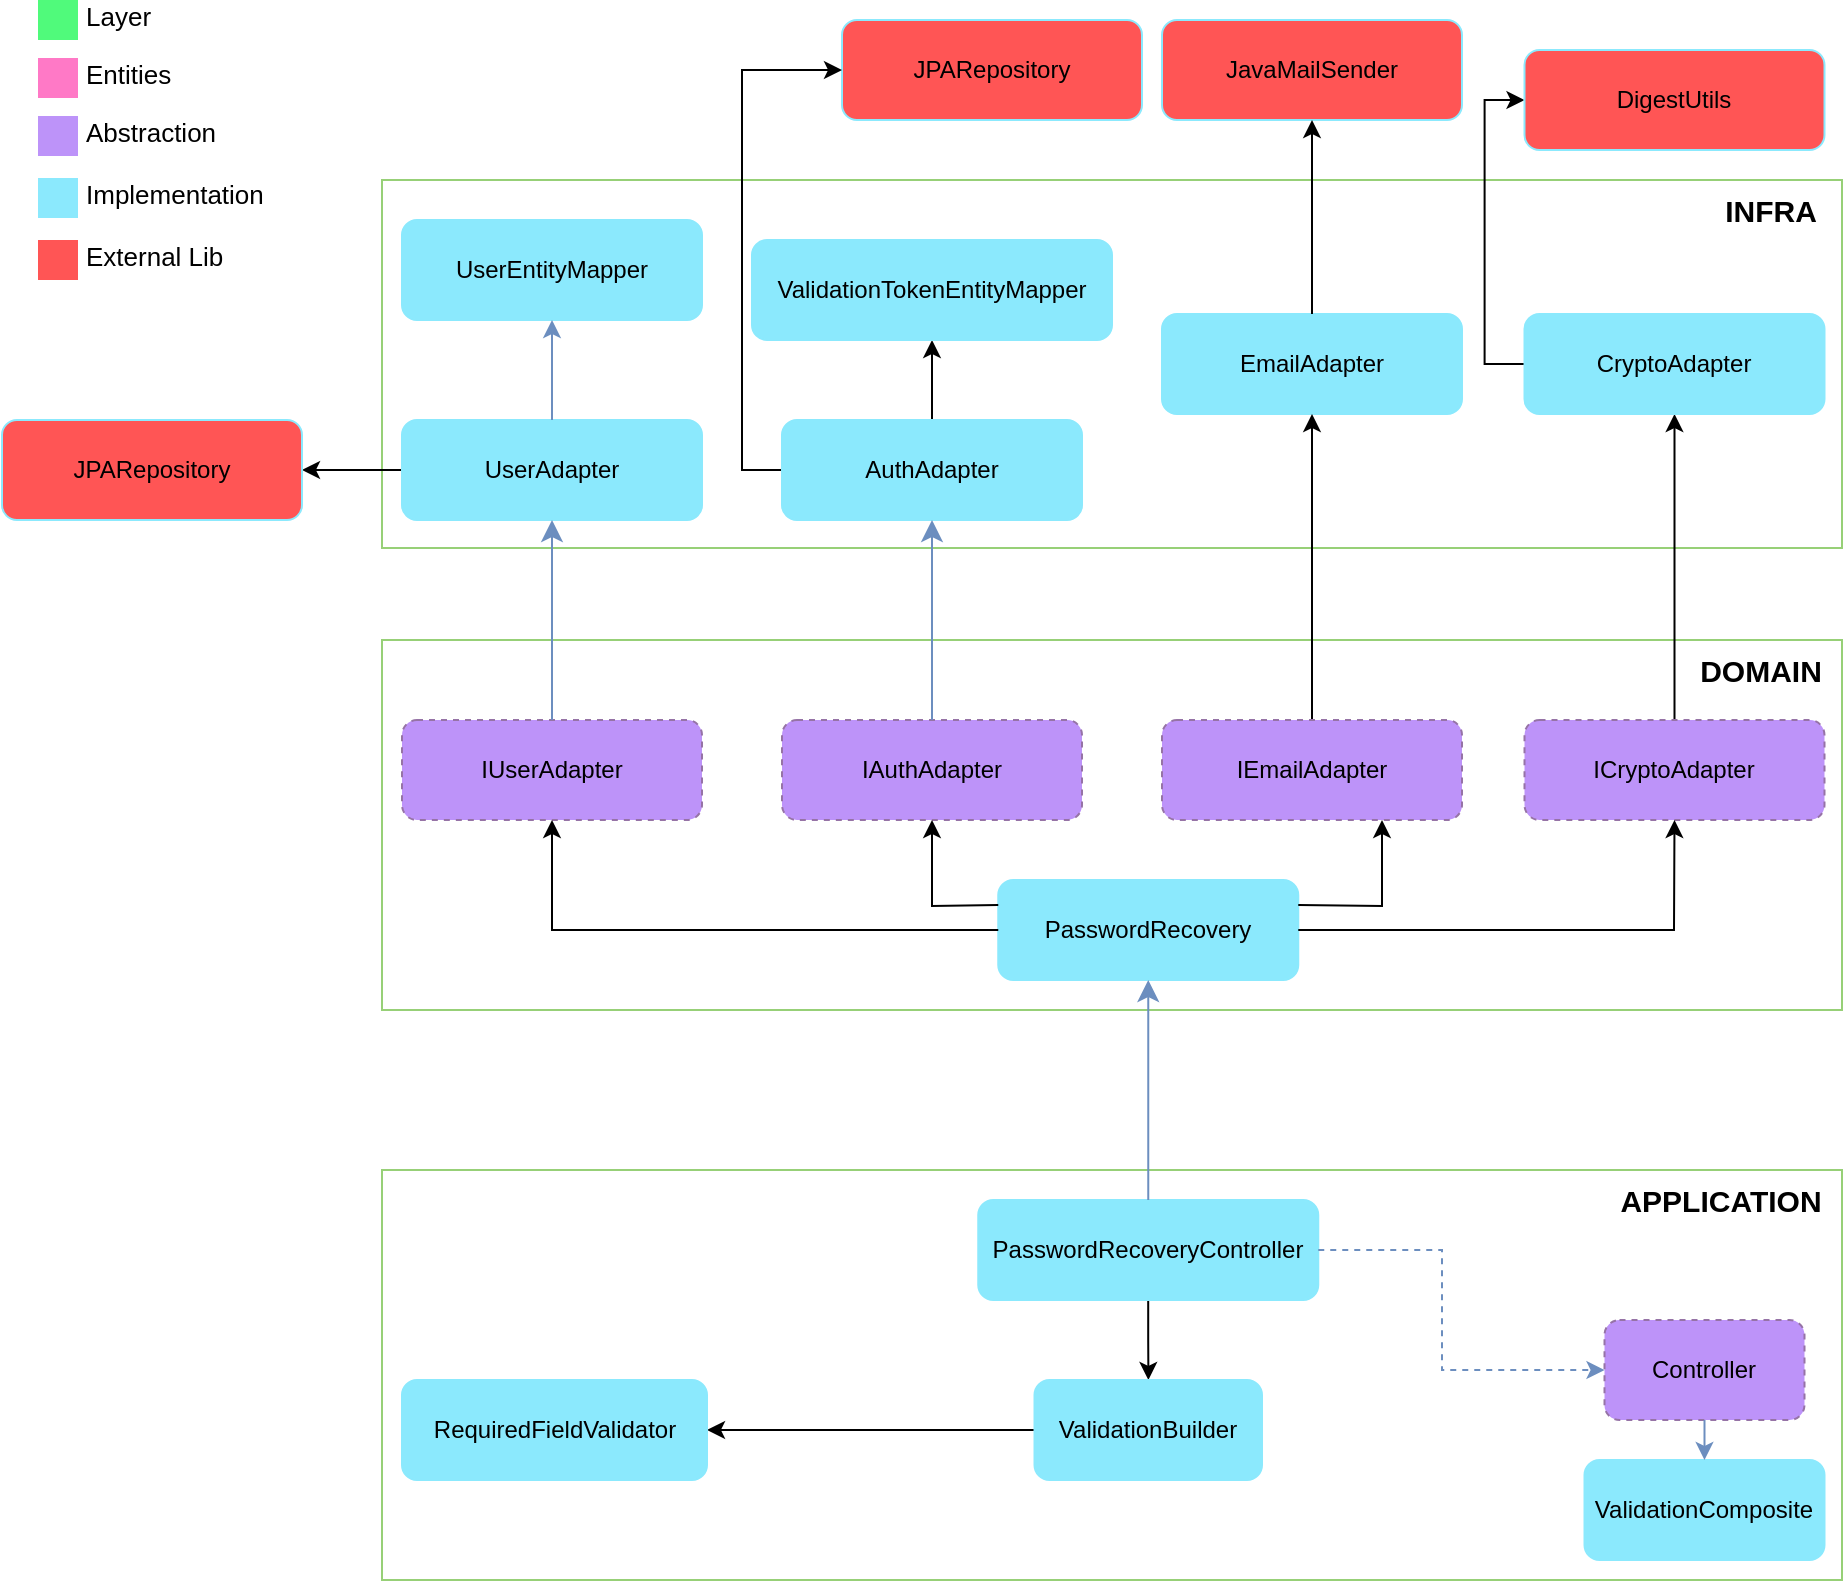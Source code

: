 <mxfile version="22.1.22" type="embed">
  <diagram id="EUNj880BrhCWBs-la3PF" name="Page-1">
    <mxGraphModel dx="1511" dy="669" grid="1" gridSize="10" guides="1" tooltips="1" connect="1" arrows="1" fold="1" page="1" pageScale="1" pageWidth="850" pageHeight="1100" math="0" shadow="0">
      <root>
        <mxCell id="0" />
        <mxCell id="1" parent="0" />
        <mxCell id="5" value="" style="rounded=0;whiteSpace=wrap;html=1;strokeColor=#97D077;fillColor=none;" parent="1" vertex="1">
          <mxGeometry x="120" y="675" width="730" height="205" as="geometry" />
        </mxCell>
        <mxCell id="8" value="Controller" style="rounded=1;whiteSpace=wrap;html=1;strokeColor=#9673a6;fillColor=#BD93F9;dashed=1;" parent="1" vertex="1">
          <mxGeometry x="731.25" y="750" width="100" height="50" as="geometry" />
        </mxCell>
        <mxCell id="9" value="ValidationComposite" style="rounded=1;whiteSpace=wrap;html=1;strokeColor=#8BE9FD;fillColor=#8BE9FD;" parent="1" vertex="1">
          <mxGeometry x="721.25" y="820" width="120" height="50" as="geometry" />
        </mxCell>
        <mxCell id="197" value="" style="edgeStyle=orthogonalEdgeStyle;rounded=0;orthogonalLoop=1;jettySize=auto;html=1;" parent="1" source="11" target="141" edge="1">
          <mxGeometry relative="1" as="geometry" />
        </mxCell>
        <mxCell id="11" value="PasswordRecoveryController" style="rounded=1;whiteSpace=wrap;html=1;strokeColor=#8BE9FD;fillColor=#8BE9FD;" parent="1" vertex="1">
          <mxGeometry x="418.13" y="690" width="170" height="50" as="geometry" />
        </mxCell>
        <mxCell id="57" value="&lt;span style=&quot;font-size: 15px;&quot;&gt;&lt;b&gt;APPLICATION&lt;br&gt;&lt;/b&gt;&lt;/span&gt;" style="text;html=1;align=center;verticalAlign=middle;resizable=0;points=[];autosize=1;strokeColor=none;fillColor=none;" parent="1" vertex="1">
          <mxGeometry x="729" y="675" width="120" height="30" as="geometry" />
        </mxCell>
        <mxCell id="58" value="" style="rounded=0;whiteSpace=wrap;html=1;strokeColor=#97D077;fillColor=none;" parent="1" vertex="1">
          <mxGeometry x="120" y="410" width="730" height="185" as="geometry" />
        </mxCell>
        <mxCell id="73" value="&lt;span style=&quot;font-size: 15px;&quot;&gt;&lt;b&gt;DOMAIN&lt;/b&gt;&lt;/span&gt;" style="text;html=1;align=center;verticalAlign=middle;resizable=0;points=[];autosize=1;strokeColor=none;fillColor=none;" parent="1" vertex="1">
          <mxGeometry x="769" y="410" width="80" height="30" as="geometry" />
        </mxCell>
        <mxCell id="81" value="PasswordRecovery" style="rounded=1;whiteSpace=wrap;html=1;strokeColor=#8BE9FD;fillColor=#8BE9FD;" parent="1" vertex="1">
          <mxGeometry x="428.13" y="530" width="150" height="50" as="geometry" />
        </mxCell>
        <mxCell id="93" value="" style="rounded=0;whiteSpace=wrap;html=1;strokeColor=none;strokeWidth=3;fillColor=#FF79C6;fontSize=13;fontColor=#F8F8F2;align=right;" parent="1" vertex="1">
          <mxGeometry x="-52" y="119" width="20" height="20" as="geometry" />
        </mxCell>
        <mxCell id="94" value="&lt;font color=&quot;#000000&quot;&gt;Entities&lt;/font&gt;" style="text;html=1;resizable=0;points=[];autosize=1;align=left;verticalAlign=middle;spacingTop=-4;fontSize=13;fontColor=#F8F8F2;" parent="1" vertex="1">
          <mxGeometry x="-30" y="119" width="70" height="20" as="geometry" />
        </mxCell>
        <mxCell id="95" value="" style="rounded=0;whiteSpace=wrap;html=1;strokeColor=none;strokeWidth=3;fillColor=#BD93F9;fontSize=13;fontColor=#F8F8F2;align=right;" parent="1" vertex="1">
          <mxGeometry x="-52" y="148" width="20" height="20" as="geometry" />
        </mxCell>
        <mxCell id="96" value="&lt;font color=&quot;#000000&quot;&gt;Abstraction&lt;/font&gt;" style="text;html=1;resizable=0;points=[];autosize=1;align=left;verticalAlign=middle;spacingTop=-4;fontSize=13;fontColor=#F8F8F2;" parent="1" vertex="1">
          <mxGeometry x="-30" y="148" width="90" height="20" as="geometry" />
        </mxCell>
        <mxCell id="97" value="" style="rounded=0;whiteSpace=wrap;html=1;strokeColor=none;strokeWidth=3;fillColor=#8BE9FD;fontSize=13;fontColor=#F8F8F2;align=right;" parent="1" vertex="1">
          <mxGeometry x="-52" y="179" width="20" height="20" as="geometry" />
        </mxCell>
        <mxCell id="98" value="&lt;font color=&quot;#000000&quot;&gt;Implementation&lt;/font&gt;" style="text;html=1;resizable=0;points=[];autosize=1;align=left;verticalAlign=middle;spacingTop=-4;fontSize=13;fontColor=#F8F8F2;" parent="1" vertex="1">
          <mxGeometry x="-30" y="179" width="110" height="20" as="geometry" />
        </mxCell>
        <mxCell id="99" value="" style="rounded=0;whiteSpace=wrap;html=1;strokeColor=none;strokeWidth=3;fillColor=#50FA7B;fontSize=13;fontColor=#F8F8F2;align=right;" parent="1" vertex="1">
          <mxGeometry x="-52" y="90" width="20" height="20" as="geometry" />
        </mxCell>
        <mxCell id="100" value="&lt;font color=&quot;#000000&quot;&gt;Layer&lt;/font&gt;" style="text;html=1;resizable=0;points=[];autosize=1;align=left;verticalAlign=middle;spacingTop=-4;fontSize=13;fontColor=#F8F8F2;strokeColor=none;" parent="1" vertex="1">
          <mxGeometry x="-30" y="90" width="60" height="20" as="geometry" />
        </mxCell>
        <mxCell id="101" value="" style="rounded=0;whiteSpace=wrap;html=1;strokeColor=none;strokeWidth=3;fillColor=#FF5555;fontSize=13;fontColor=#F8F8F2;align=right;" parent="1" vertex="1">
          <mxGeometry x="-52" y="210" width="20" height="20" as="geometry" />
        </mxCell>
        <mxCell id="102" value="&lt;font color=&quot;#000000&quot;&gt;External Lib&lt;/font&gt;" style="text;html=1;resizable=0;points=[];autosize=1;align=left;verticalAlign=middle;spacingTop=-4;fontSize=13;fontColor=#F8F8F2;" parent="1" vertex="1">
          <mxGeometry x="-30" y="210" width="90" height="20" as="geometry" />
        </mxCell>
        <mxCell id="104" value="IUserAdapter" style="rounded=1;whiteSpace=wrap;html=1;strokeColor=#9673a6;fillColor=#BD93F9;dashed=1;" parent="1" vertex="1">
          <mxGeometry x="130" y="450" width="150" height="50" as="geometry" />
        </mxCell>
        <mxCell id="109" value="" style="rounded=0;whiteSpace=wrap;html=1;strokeColor=#97D077;fillColor=default;" parent="1" vertex="1">
          <mxGeometry x="120" y="180" width="730" height="184" as="geometry" />
        </mxCell>
        <mxCell id="110" value="" style="edgeStyle=elbowEdgeStyle;elbow=vertical;endArrow=classic;html=1;curved=0;rounded=0;endSize=8;startSize=8;exitX=0.5;exitY=0;exitDx=0;exitDy=0;entryX=0.5;entryY=1;entryDx=0;entryDy=0;strokeColor=#6C8EBF;" parent="1" source="11" target="81" edge="1">
          <mxGeometry width="50" height="50" relative="1" as="geometry">
            <mxPoint x="610" y="530" as="sourcePoint" />
            <mxPoint x="660" y="480" as="targetPoint" />
          </mxGeometry>
        </mxCell>
        <mxCell id="234" value="" style="edgeStyle=orthogonalEdgeStyle;rounded=0;orthogonalLoop=1;jettySize=auto;html=1;" edge="1" parent="1" source="113" target="233">
          <mxGeometry relative="1" as="geometry" />
        </mxCell>
        <mxCell id="113" value="UserAdapter" style="rounded=1;whiteSpace=wrap;html=1;strokeColor=#8BE9FD;fillColor=#8BE9FD;" parent="1" vertex="1">
          <mxGeometry x="130" y="300" width="150" height="50" as="geometry" />
        </mxCell>
        <mxCell id="115" value="&lt;b style=&quot;border-color: var(--border-color);&quot;&gt;&lt;font style=&quot;border-color: var(--border-color); font-size: 15px;&quot;&gt;INFRA&lt;br&gt;&lt;/font&gt;&lt;/b&gt;" style="text;html=1;align=center;verticalAlign=middle;resizable=0;points=[];autosize=1;strokeColor=none;fillColor=none;" parent="1" vertex="1">
          <mxGeometry x="779" y="180" width="70" height="30" as="geometry" />
        </mxCell>
        <mxCell id="116" value="UserEntityMapper" style="rounded=1;whiteSpace=wrap;html=1;strokeColor=#8BE9FD;fillColor=#8BE9FD;" parent="1" vertex="1">
          <mxGeometry x="130" y="200" width="150" height="50" as="geometry" />
        </mxCell>
        <mxCell id="126" value="" style="endArrow=classic;html=1;rounded=0;entryX=0.5;entryY=1;entryDx=0;entryDy=0;fillColor=#dae8fc;strokeColor=#6c8ebf;exitX=0.5;exitY=0;exitDx=0;exitDy=0;" parent="1" source="113" target="116" edge="1">
          <mxGeometry width="50" height="50" relative="1" as="geometry">
            <mxPoint x="513.12" y="340" as="sourcePoint" />
            <mxPoint x="513.12" y="240" as="targetPoint" />
          </mxGeometry>
        </mxCell>
        <mxCell id="232" value="" style="edgeStyle=orthogonalEdgeStyle;rounded=0;orthogonalLoop=1;jettySize=auto;html=1;entryX=1;entryY=0.5;entryDx=0;entryDy=0;" edge="1" parent="1" source="141" target="142">
          <mxGeometry relative="1" as="geometry">
            <mxPoint x="366.25" y="805" as="targetPoint" />
          </mxGeometry>
        </mxCell>
        <mxCell id="141" value="ValidationBuilder" style="rounded=1;whiteSpace=wrap;html=1;strokeColor=#8BE9FD;fillColor=#8BE9FD;" parent="1" vertex="1">
          <mxGeometry x="446.25" y="780" width="113.75" height="50" as="geometry" />
        </mxCell>
        <mxCell id="142" value="RequiredFieldValidator" style="rounded=1;whiteSpace=wrap;html=1;strokeColor=#8BE9FD;fillColor=#8BE9FD;" parent="1" vertex="1">
          <mxGeometry x="130" y="780" width="152.5" height="50" as="geometry" />
        </mxCell>
        <mxCell id="160" value="" style="endArrow=classic;html=1;rounded=0;exitX=1;exitY=0.5;exitDx=0;exitDy=0;entryX=0;entryY=0.5;entryDx=0;entryDy=0;dashed=1;fillColor=#dae8fc;strokeColor=#6c8ebf;" parent="1" source="11" target="8" edge="1">
          <mxGeometry width="50" height="50" relative="1" as="geometry">
            <mxPoint x="760" y="880" as="sourcePoint" />
            <mxPoint x="810" y="830" as="targetPoint" />
            <Array as="points">
              <mxPoint x="650" y="715" />
              <mxPoint x="650" y="775" />
            </Array>
          </mxGeometry>
        </mxCell>
        <mxCell id="161" value="" style="endArrow=classic;html=1;rounded=0;exitX=0.5;exitY=1;exitDx=0;exitDy=0;entryX=0.5;entryY=0;entryDx=0;entryDy=0;fillColor=#dae8fc;strokeColor=#6c8ebf;" parent="1" source="8" target="9" edge="1">
          <mxGeometry width="50" height="50" relative="1" as="geometry">
            <mxPoint x="640" y="880" as="sourcePoint" />
            <mxPoint x="690" y="830" as="targetPoint" />
          </mxGeometry>
        </mxCell>
        <mxCell id="169" value="" style="edgeStyle=elbowEdgeStyle;elbow=vertical;endArrow=classic;html=1;curved=0;rounded=0;endSize=8;startSize=8;entryX=0.5;entryY=1;entryDx=0;entryDy=0;strokeColor=#6C8EBF;exitX=0.5;exitY=0;exitDx=0;exitDy=0;" parent="1" source="104" target="113" edge="1">
          <mxGeometry width="50" height="50" relative="1" as="geometry">
            <mxPoint x="621.28" y="408" as="sourcePoint" />
            <mxPoint x="621.28" y="350" as="targetPoint" />
          </mxGeometry>
        </mxCell>
        <mxCell id="170" value="JPARepository" style="rounded=1;whiteSpace=wrap;html=1;strokeColor=#8BE9FD;fillColor=#FF5555;" parent="1" vertex="1">
          <mxGeometry x="350" y="100" width="150" height="50" as="geometry" />
        </mxCell>
        <mxCell id="178" value="IAuthAdapter" style="rounded=1;whiteSpace=wrap;html=1;strokeColor=#9673a6;fillColor=#BD93F9;dashed=1;" parent="1" vertex="1">
          <mxGeometry x="320" y="450" width="150" height="50" as="geometry" />
        </mxCell>
        <mxCell id="206" value="" style="edgeStyle=orthogonalEdgeStyle;rounded=0;orthogonalLoop=1;jettySize=auto;html=1;" parent="1" source="183" target="205" edge="1">
          <mxGeometry relative="1" as="geometry" />
        </mxCell>
        <mxCell id="235" value="" style="edgeStyle=orthogonalEdgeStyle;rounded=0;orthogonalLoop=1;jettySize=auto;html=1;entryX=0;entryY=0.5;entryDx=0;entryDy=0;exitX=0;exitY=0.5;exitDx=0;exitDy=0;" edge="1" parent="1" source="183" target="170">
          <mxGeometry relative="1" as="geometry" />
        </mxCell>
        <mxCell id="183" value="AuthAdapter" style="rounded=1;whiteSpace=wrap;html=1;strokeColor=#8BE9FD;fillColor=#8BE9FD;" parent="1" vertex="1">
          <mxGeometry x="320" y="300" width="150" height="50" as="geometry" />
        </mxCell>
        <mxCell id="184" value="" style="edgeStyle=elbowEdgeStyle;elbow=vertical;endArrow=classic;html=1;curved=0;rounded=0;endSize=8;startSize=8;entryX=0.5;entryY=1;entryDx=0;entryDy=0;strokeColor=#6C8EBF;exitX=0.5;exitY=0;exitDx=0;exitDy=0;" parent="1" source="178" target="183" edge="1">
          <mxGeometry width="50" height="50" relative="1" as="geometry">
            <mxPoint x="525" y="430" as="sourcePoint" />
            <mxPoint x="484" y="360" as="targetPoint" />
          </mxGeometry>
        </mxCell>
        <mxCell id="194" value="" style="edgeStyle=orthogonalEdgeStyle;rounded=0;orthogonalLoop=1;jettySize=auto;html=1;" parent="1" edge="1">
          <mxGeometry relative="1" as="geometry">
            <mxPoint x="585" y="210" as="sourcePoint" />
          </mxGeometry>
        </mxCell>
        <mxCell id="193" value="" style="edgeStyle=orthogonalEdgeStyle;rounded=0;orthogonalLoop=1;jettySize=auto;html=1;" parent="1" edge="1">
          <mxGeometry relative="1" as="geometry">
            <mxPoint x="585" y="89" as="targetPoint" />
          </mxGeometry>
        </mxCell>
        <mxCell id="208" value="" style="edgeStyle=orthogonalEdgeStyle;rounded=0;orthogonalLoop=1;jettySize=auto;html=1;" parent="1" source="198" target="207" edge="1">
          <mxGeometry relative="1" as="geometry" />
        </mxCell>
        <mxCell id="198" value="ICryptoAdapter" style="rounded=1;whiteSpace=wrap;html=1;strokeColor=#9673a6;fillColor=#BD93F9;dashed=1;" parent="1" vertex="1">
          <mxGeometry x="691.25" y="450" width="150" height="50" as="geometry" />
        </mxCell>
        <mxCell id="205" value="ValidationTokenEntityMapper" style="rounded=1;whiteSpace=wrap;html=1;strokeColor=#8BE9FD;fillColor=#8BE9FD;" parent="1" vertex="1">
          <mxGeometry x="305" y="210" width="180" height="50" as="geometry" />
        </mxCell>
        <mxCell id="237" value="" style="edgeStyle=orthogonalEdgeStyle;rounded=0;orthogonalLoop=1;jettySize=auto;html=1;entryX=0;entryY=0.5;entryDx=0;entryDy=0;exitX=0;exitY=0.5;exitDx=0;exitDy=0;" edge="1" parent="1" source="207" target="236">
          <mxGeometry relative="1" as="geometry" />
        </mxCell>
        <mxCell id="207" value="CryptoAdapter" style="rounded=1;whiteSpace=wrap;html=1;strokeColor=#8BE9FD;fillColor=#8BE9FD;" parent="1" vertex="1">
          <mxGeometry x="691.25" y="247" width="150" height="50" as="geometry" />
        </mxCell>
        <mxCell id="215" value="EmailAdapter" style="rounded=1;whiteSpace=wrap;html=1;strokeColor=#8BE9FD;fillColor=#8BE9FD;" parent="1" vertex="1">
          <mxGeometry x="510" y="247" width="150" height="50" as="geometry" />
        </mxCell>
        <mxCell id="218" value="" style="edgeStyle=orthogonalEdgeStyle;rounded=0;orthogonalLoop=1;jettySize=auto;html=1;" parent="1" source="216" target="215" edge="1">
          <mxGeometry relative="1" as="geometry" />
        </mxCell>
        <mxCell id="216" value="IEmailAdapter" style="rounded=1;whiteSpace=wrap;html=1;strokeColor=#9673a6;fillColor=#BD93F9;dashed=1;" parent="1" vertex="1">
          <mxGeometry x="510" y="450" width="150" height="50" as="geometry" />
        </mxCell>
        <mxCell id="219" value="JavaMailSender" style="rounded=1;whiteSpace=wrap;html=1;strokeColor=#8BE9FD;fillColor=#FF5555;" parent="1" vertex="1">
          <mxGeometry x="510" y="100" width="150" height="50" as="geometry" />
        </mxCell>
        <mxCell id="223" value="" style="edgeStyle=orthogonalEdgeStyle;rounded=0;orthogonalLoop=1;jettySize=auto;html=1;entryX=0.5;entryY=1;entryDx=0;entryDy=0;exitX=0.5;exitY=0;exitDx=0;exitDy=0;" parent="1" source="215" target="219" edge="1">
          <mxGeometry relative="1" as="geometry">
            <mxPoint x="405" y="310" as="sourcePoint" />
            <mxPoint x="405" y="260" as="targetPoint" />
          </mxGeometry>
        </mxCell>
        <mxCell id="224" value="" style="endArrow=classic;html=1;rounded=0;exitX=0;exitY=0.5;exitDx=0;exitDy=0;entryX=0.5;entryY=1;entryDx=0;entryDy=0;" parent="1" source="81" target="104" edge="1">
          <mxGeometry width="50" height="50" relative="1" as="geometry">
            <mxPoint x="330" y="350" as="sourcePoint" />
            <mxPoint x="380" y="300" as="targetPoint" />
            <Array as="points">
              <mxPoint x="205" y="555" />
            </Array>
          </mxGeometry>
        </mxCell>
        <mxCell id="225" value="" style="endArrow=classic;html=1;rounded=0;exitX=0;exitY=0.25;exitDx=0;exitDy=0;entryX=0.5;entryY=1;entryDx=0;entryDy=0;" parent="1" source="81" edge="1" target="178">
          <mxGeometry width="50" height="50" relative="1" as="geometry">
            <mxPoint x="390" y="549.6" as="sourcePoint" />
            <mxPoint x="390" y="510" as="targetPoint" />
            <Array as="points">
              <mxPoint x="395" y="543" />
            </Array>
          </mxGeometry>
        </mxCell>
        <mxCell id="226" value="" style="endArrow=classic;html=1;rounded=0;exitX=1;exitY=0.5;exitDx=0;exitDy=0;entryX=0.5;entryY=1;entryDx=0;entryDy=0;" parent="1" source="81" target="198" edge="1">
          <mxGeometry width="50" height="50" relative="1" as="geometry">
            <mxPoint x="850" y="565" as="sourcePoint" />
            <mxPoint x="639" y="490" as="targetPoint" />
            <Array as="points">
              <mxPoint x="766" y="555" />
            </Array>
          </mxGeometry>
        </mxCell>
        <mxCell id="229" value="" style="endArrow=classic;html=1;rounded=0;exitX=1;exitY=0.25;exitDx=0;exitDy=0;" parent="1" source="81" edge="1">
          <mxGeometry width="50" height="50" relative="1" as="geometry">
            <mxPoint x="588" y="565" as="sourcePoint" />
            <mxPoint x="620" y="500" as="targetPoint" />
            <Array as="points">
              <mxPoint x="620" y="543" />
            </Array>
          </mxGeometry>
        </mxCell>
        <mxCell id="233" value="JPARepository" style="rounded=1;whiteSpace=wrap;html=1;strokeColor=#8BE9FD;fillColor=#FF5555;" vertex="1" parent="1">
          <mxGeometry x="-70" y="300" width="150" height="50" as="geometry" />
        </mxCell>
        <mxCell id="236" value="DigestUtils" style="rounded=1;whiteSpace=wrap;html=1;strokeColor=#8BE9FD;fillColor=#FF5555;" vertex="1" parent="1">
          <mxGeometry x="691.25" y="115" width="150" height="50" as="geometry" />
        </mxCell>
      </root>
    </mxGraphModel>
  </diagram>
</mxfile>
